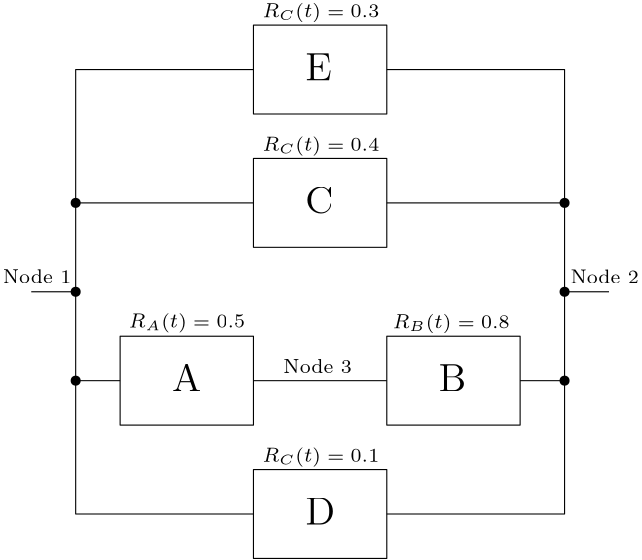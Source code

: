 <?xml version="1.0"?>
<!DOCTYPE ipe SYSTEM "ipe.dtd">
<ipe version="70218" creator="Ipe 7.2.28">
<info created="D:20241211212720" modified="D:20241211212933"/>
<ipestyle name="basic">
<symbol name="arrow/arc(spx)">
<path stroke="sym-stroke" fill="sym-stroke" pen="sym-pen">
0 0 m
-1 0.333 l
-1 -0.333 l
h
</path>
</symbol>
<symbol name="arrow/farc(spx)">
<path stroke="sym-stroke" fill="white" pen="sym-pen">
0 0 m
-1 0.333 l
-1 -0.333 l
h
</path>
</symbol>
<symbol name="arrow/ptarc(spx)">
<path stroke="sym-stroke" fill="sym-stroke" pen="sym-pen">
0 0 m
-1 0.333 l
-0.8 0 l
-1 -0.333 l
h
</path>
</symbol>
<symbol name="arrow/fptarc(spx)">
<path stroke="sym-stroke" fill="white" pen="sym-pen">
0 0 m
-1 0.333 l
-0.8 0 l
-1 -0.333 l
h
</path>
</symbol>
<symbol name="mark/circle(sx)" transformations="translations">
<path fill="sym-stroke">
0.6 0 0 0.6 0 0 e
0.4 0 0 0.4 0 0 e
</path>
</symbol>
<symbol name="mark/disk(sx)" transformations="translations">
<path fill="sym-stroke">
0.6 0 0 0.6 0 0 e
</path>
</symbol>
<symbol name="mark/fdisk(sfx)" transformations="translations">
<group>
<path fill="sym-fill">
0.5 0 0 0.5 0 0 e
</path>
<path fill="sym-stroke" fillrule="eofill">
0.6 0 0 0.6 0 0 e
0.4 0 0 0.4 0 0 e
</path>
</group>
</symbol>
<symbol name="mark/box(sx)" transformations="translations">
<path fill="sym-stroke" fillrule="eofill">
-0.6 -0.6 m
0.6 -0.6 l
0.6 0.6 l
-0.6 0.6 l
h
-0.4 -0.4 m
0.4 -0.4 l
0.4 0.4 l
-0.4 0.4 l
h
</path>
</symbol>
<symbol name="mark/square(sx)" transformations="translations">
<path fill="sym-stroke">
-0.6 -0.6 m
0.6 -0.6 l
0.6 0.6 l
-0.6 0.6 l
h
</path>
</symbol>
<symbol name="mark/fsquare(sfx)" transformations="translations">
<group>
<path fill="sym-fill">
-0.5 -0.5 m
0.5 -0.5 l
0.5 0.5 l
-0.5 0.5 l
h
</path>
<path fill="sym-stroke" fillrule="eofill">
-0.6 -0.6 m
0.6 -0.6 l
0.6 0.6 l
-0.6 0.6 l
h
-0.4 -0.4 m
0.4 -0.4 l
0.4 0.4 l
-0.4 0.4 l
h
</path>
</group>
</symbol>
<symbol name="mark/cross(sx)" transformations="translations">
<group>
<path fill="sym-stroke">
-0.43 -0.57 m
0.57 0.43 l
0.43 0.57 l
-0.57 -0.43 l
h
</path>
<path fill="sym-stroke">
-0.43 0.57 m
0.57 -0.43 l
0.43 -0.57 l
-0.57 0.43 l
h
</path>
</group>
</symbol>
<symbol name="arrow/fnormal(spx)">
<path stroke="sym-stroke" fill="white" pen="sym-pen">
0 0 m
-1 0.333 l
-1 -0.333 l
h
</path>
</symbol>
<symbol name="arrow/pointed(spx)">
<path stroke="sym-stroke" fill="sym-stroke" pen="sym-pen">
0 0 m
-1 0.333 l
-0.8 0 l
-1 -0.333 l
h
</path>
</symbol>
<symbol name="arrow/fpointed(spx)">
<path stroke="sym-stroke" fill="white" pen="sym-pen">
0 0 m
-1 0.333 l
-0.8 0 l
-1 -0.333 l
h
</path>
</symbol>
<symbol name="arrow/linear(spx)">
<path stroke="sym-stroke" pen="sym-pen">
-1 0.333 m
0 0 l
-1 -0.333 l
</path>
</symbol>
<symbol name="arrow/fdouble(spx)">
<path stroke="sym-stroke" fill="white" pen="sym-pen">
0 0 m
-1 0.333 l
-1 -0.333 l
h
-1 0 m
-2 0.333 l
-2 -0.333 l
h
</path>
</symbol>
<symbol name="arrow/double(spx)">
<path stroke="sym-stroke" fill="sym-stroke" pen="sym-pen">
0 0 m
-1 0.333 l
-1 -0.333 l
h
-1 0 m
-2 0.333 l
-2 -0.333 l
h
</path>
</symbol>
<symbol name="arrow/mid-normal(spx)">
<path stroke="sym-stroke" fill="sym-stroke" pen="sym-pen">
0.5 0 m
-0.5 0.333 l
-0.5 -0.333 l
h
</path>
</symbol>
<symbol name="arrow/mid-fnormal(spx)">
<path stroke="sym-stroke" fill="white" pen="sym-pen">
0.5 0 m
-0.5 0.333 l
-0.5 -0.333 l
h
</path>
</symbol>
<symbol name="arrow/mid-pointed(spx)">
<path stroke="sym-stroke" fill="sym-stroke" pen="sym-pen">
0.5 0 m
-0.5 0.333 l
-0.3 0 l
-0.5 -0.333 l
h
</path>
</symbol>
<symbol name="arrow/mid-fpointed(spx)">
<path stroke="sym-stroke" fill="white" pen="sym-pen">
0.5 0 m
-0.5 0.333 l
-0.3 0 l
-0.5 -0.333 l
h
</path>
</symbol>
<symbol name="arrow/mid-double(spx)">
<path stroke="sym-stroke" fill="sym-stroke" pen="sym-pen">
1 0 m
0 0.333 l
0 -0.333 l
h
0 0 m
-1 0.333 l
-1 -0.333 l
h
</path>
</symbol>
<symbol name="arrow/mid-fdouble(spx)">
<path stroke="sym-stroke" fill="white" pen="sym-pen">
1 0 m
0 0.333 l
0 -0.333 l
h
0 0 m
-1 0.333 l
-1 -0.333 l
h
</path>
</symbol>
<anglesize name="22.5 deg" value="22.5"/>
<anglesize name="30 deg" value="30"/>
<anglesize name="45 deg" value="45"/>
<anglesize name="60 deg" value="60"/>
<anglesize name="90 deg" value="90"/>
<arrowsize name="large" value="10"/>
<arrowsize name="small" value="5"/>
<arrowsize name="tiny" value="3"/>
<color name="blue" value="0 0 1"/>
<color name="brown" value="0.647 0.165 0.165"/>
<color name="darkblue" value="0 0 0.545"/>
<color name="darkcyan" value="0 0.545 0.545"/>
<color name="darkgray" value="0.663"/>
<color name="darkgreen" value="0 0.392 0"/>
<color name="darkmagenta" value="0.545 0 0.545"/>
<color name="darkorange" value="1 0.549 0"/>
<color name="darkred" value="0.545 0 0"/>
<color name="gold" value="1 0.843 0"/>
<color name="gray" value="0.745"/>
<color name="green" value="0 1 0"/>
<color name="lightblue" value="0.678 0.847 0.902"/>
<color name="lightcyan" value="0.878 1 1"/>
<color name="lightgray" value="0.827"/>
<color name="lightgreen" value="0.565 0.933 0.565"/>
<color name="lightyellow" value="1 1 0.878"/>
<color name="navy" value="0 0 0.502"/>
<color name="orange" value="1 0.647 0"/>
<color name="pink" value="1 0.753 0.796"/>
<color name="purple" value="0.627 0.125 0.941"/>
<color name="red" value="1 0 0"/>
<color name="seagreen" value="0.18 0.545 0.341"/>
<color name="turquoise" value="0.251 0.878 0.816"/>
<color name="violet" value="0.933 0.51 0.933"/>
<color name="yellow" value="1 1 0"/>
<dashstyle name="dash dot dotted" value="[4 2 1 2 1 2] 0"/>
<dashstyle name="dash dotted" value="[4 2 1 2] 0"/>
<dashstyle name="dashed" value="[4] 0"/>
<dashstyle name="dotted" value="[1 3] 0"/>
<gridsize name="10 pts (~3.5 mm)" value="10"/>
<gridsize name="14 pts (~5 mm)" value="14"/>
<gridsize name="16 pts (~6 mm)" value="16"/>
<gridsize name="20 pts (~7 mm)" value="20"/>
<gridsize name="28 pts (~10 mm)" value="28"/>
<gridsize name="32 pts (~12 mm)" value="32"/>
<gridsize name="4 pts" value="4"/>
<gridsize name="56 pts (~20 mm)" value="56"/>
<gridsize name="8 pts (~3 mm)" value="8"/>
<opacity name="10%" value="0.1"/>
<opacity name="30%" value="0.3"/>
<opacity name="50%" value="0.5"/>
<opacity name="75%" value="0.75"/>
<pen name="fat" value="1.2"/>
<pen name="heavier" value="0.8"/>
<pen name="ultrafat" value="2"/>
<symbolsize name="large" value="5"/>
<symbolsize name="small" value="2"/>
<symbolsize name="tiny" value="1.1"/>
<textsize name="Huge" value="\Huge"/>
<textsize name="LARGE" value="\LARGE"/>
<textsize name="Large" value="\Large"/>
<textsize name="footnote" value="\footnotesize"/>
<textsize name="huge" value="\huge"/>
<textsize name="large" value="\large"/>
<textsize name="script" value="\scriptsize"/>
<textsize name="small" value="\small"/>
<textsize name="tiny" value="\tiny"/>
<textstyle name="center" begin="\begin{center}" end="\end{center}"/>
<textstyle name="item" begin="\begin{itemize}\item{}" end="\end{itemize}"/>
<textstyle name="itemize" begin="\begin{itemize}" end="\end{itemize}"/>
<tiling name="falling" angle="-60" step="4" width="1"/>
<tiling name="rising" angle="30" step="4" width="1"/>
</ipestyle>
<page>
<layer name="alpha"/>
<view layers="alpha" active="alpha"/>
<path layer="alpha" matrix="1 0 0 1 32 32" stroke="black">
192 592 m
192 560 l
240 560 l
240 592 l
h
</path>
<text matrix="1 0 0 1 34.6589 28.1778" transformations="translations" pos="208 576" stroke="black" type="label" width="10.53" height="9.803" depth="0" valign="baseline" size="Large">A</text>
<path matrix="1 0 0 1 128 32" stroke="black">
192 592 m
192 560 l
240 560 l
240 592 l
h
</path>
<text matrix="1 0 0 1 130.659 28.1778" transformations="translations" pos="208 576" stroke="black" type="label" width="9.948" height="9.803" depth="0" valign="baseline" size="Large">B</text>
<path matrix="1 0 0 1 80 96" stroke="black">
192 592 m
192 560 l
240 560 l
240 592 l
h
</path>
<text matrix="1 0 0 1 82.6589 92.1778" transformations="translations" pos="208 576" stroke="black" type="label" width="10.145" height="9.803" depth="0" valign="baseline" size="Large">C</text>
<path matrix="1 0 0 1 32 32" stroke="black">
240 640 m
176 640 l
176 576 l
192 576 l
192 576 l
</path>
<path matrix="1 0 0 1 32 32" stroke="black">
240 576 m
288 576 l
</path>
<path matrix="1 0 0 1 32 32" stroke="black">
288 640 m
352 640 l
352 576 l
336 576 l
</path>
<path matrix="1 0 0 1 32 32" stroke="black">
176 608 m
160 608 l
</path>
<path matrix="1 0 0 1 32 32" stroke="black">
352 608 m
368 608 l
368 608 l
</path>
<use matrix="1 0 0 1 32 32" name="mark/disk(sx)" pos="176 608" size="normal" stroke="black"/>
<use matrix="1 0 0 1 32 32" name="mark/disk(sx)" pos="352 608" size="normal" stroke="black"/>
<text matrix="1 0 0 1 37.7563 19.07" transformations="translations" pos="144 624" stroke="black" type="label" width="24.665" height="4.843" depth="0" valign="baseline" size="script">Node 1</text>
<text matrix="1 0 0 1 242.094 19.0171" transformations="translations" pos="144 624" stroke="black" type="label" width="24.665" height="4.843" depth="0" valign="baseline" size="script">Node 2</text>
<text matrix="1 0 0 1 138.765 -13.2445" transformations="translations" pos="144 624" stroke="black" type="label" width="24.665" height="4.843" depth="0" valign="baseline" size="script">Node 3</text>
<text matrix="1 0 0 1 19.2622 34.8066" transformations="translations" pos="256 656" stroke="black" type="label" width="41.996" height="5.234" depth="1.74" valign="baseline" size="script" style="math">R_C(t)=0.4</text>
<text matrix="1 0 0 1 -28.8818 -28.8824" transformations="translations" pos="256 656" stroke="black" type="label" width="41.857" height="5.234" depth="1.74" valign="baseline" size="script" style="math">R_A(t)=0.5</text>
<text matrix="1 0 0 1 66.1118 -29.0983" transformations="translations" pos="256 656" stroke="black" type="label" width="42.094" height="5.234" depth="1.74" valign="baseline" size="script" style="math">R_B(t)=0.8</text>
<path matrix="1 0 0 1 80 144" stroke="black">
192 592 m
192 560 l
240 560 l
240 592 l
h
</path>
<text matrix="1 0 0 1 82.6589 140.178" transformations="translations" pos="208 576" stroke="black" type="label" width="9.557" height="9.803" depth="0" valign="baseline" size="Large">E</text>
<text matrix="1 0 0 1 19.2622 82.8066" transformations="translations" pos="256 656" stroke="black" type="label" width="41.996" height="5.234" depth="1.74" valign="baseline" size="script" style="math">R_C(t)=0.3</text>
<path matrix="1 0 0 1 80 -16" stroke="black">
192 592 m
192 560 l
240 560 l
240 592 l
h
</path>
<text matrix="1 0 0 1 82.6589 -19.8222" transformations="translations" pos="208 576" stroke="black" type="label" width="10.728" height="9.803" depth="0" valign="baseline" size="Large">D</text>
<text matrix="1 0 0 1 19.2622 -77.1934" transformations="translations" pos="256 656" stroke="black" type="label" width="41.996" height="5.234" depth="1.74" valign="baseline" size="script" style="math">R_C(t)=0.1</text>
<path stroke="black">
208 608 m
208 560 l
272 560 l
</path>
<path stroke="black">
320 560 m
384 560 l
384 608 l
</path>
<path stroke="black">
208 672 m
208 720 l
272 720 l
</path>
<path stroke="black">
320 720 m
384 720 l
384 672 l
</path>
<use name="mark/disk(sx)" pos="208 672" size="normal" stroke="black"/>
<use name="mark/disk(sx)" pos="208 608" size="normal" stroke="black"/>
<use name="mark/disk(sx)" pos="384 608" size="normal" stroke="black"/>
<use name="mark/disk(sx)" pos="384 672" size="normal" stroke="black"/>
</page>
</ipe>
